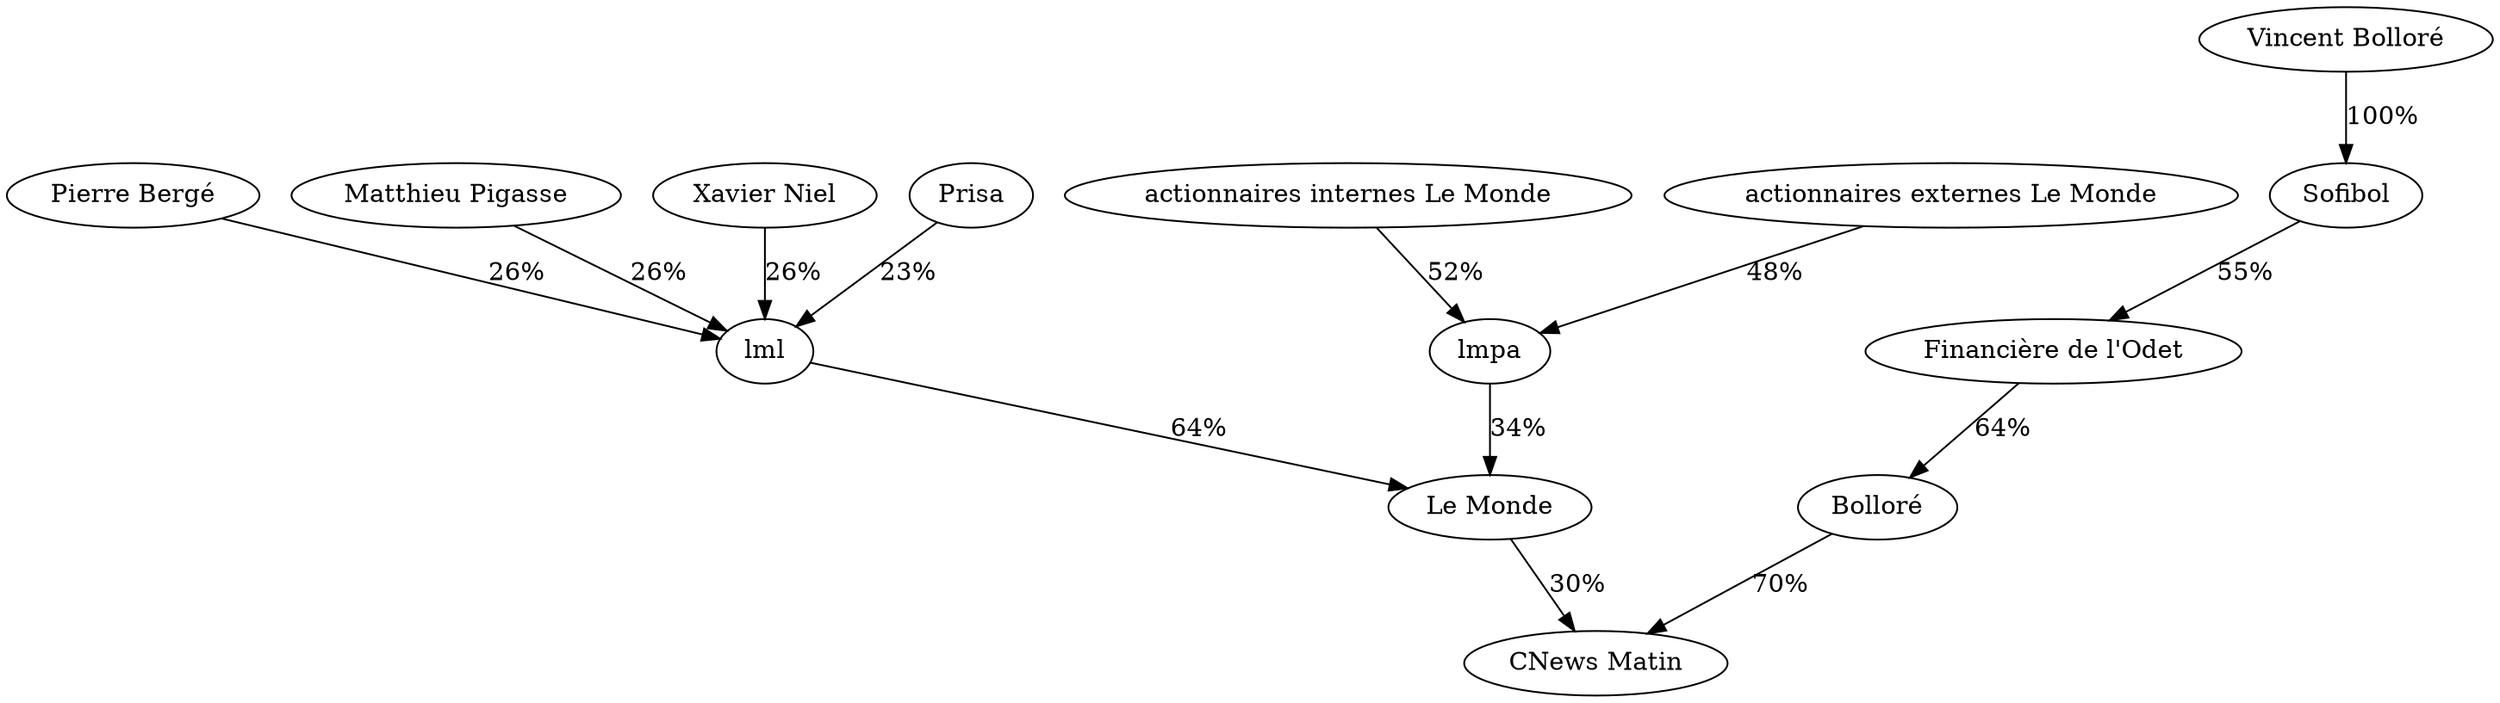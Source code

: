 digraph G {
  "Bolloré" -> "CNews Matin" [label="70%"];
  "Financière de l'Odet" -> "Bolloré" [label="64%"];
  "Sofibol" -> "Financière de l'Odet" [label="55%"];
  "Vincent Bolloré" -> "Sofibol" [label="100%"];
  "Le Monde" -> "CNews Matin" [label="30%"];
  "lml" -> "Le Monde" [label="64%"];
  "Pierre Bergé" -> "lml" [label="26%"];
  "Matthieu Pigasse" -> "lml" [label="26%"];
  "Xavier Niel" -> "lml" [label="26%"];
  "Prisa" -> "lml" [label="23%"];
  "lmpa" -> "Le Monde" [label="34%"];
  "actionnaires internes Le Monde" -> "lmpa" [label="52%"];
  "actionnaires externes Le Monde" -> "lmpa" [label="48%"];
}